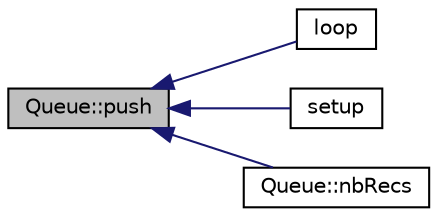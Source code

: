digraph "Queue::push"
{
  edge [fontname="Helvetica",fontsize="10",labelfontname="Helvetica",labelfontsize="10"];
  node [fontname="Helvetica",fontsize="10",shape=record];
  rankdir="LR";
  Node74 [label="Queue::push",height=0.2,width=0.4,color="black", fillcolor="grey75", style="filled", fontcolor="black"];
  Node74 -> Node75 [dir="back",color="midnightblue",fontsize="10",style="solid",fontname="Helvetica"];
  Node75 [label="loop",height=0.2,width=0.4,color="black", fillcolor="white", style="filled",URL="$_lib_tst_8ino.html#afe461d27b9c48d5921c00d521181f12f"];
  Node74 -> Node76 [dir="back",color="midnightblue",fontsize="10",style="solid",fontname="Helvetica"];
  Node76 [label="setup",height=0.2,width=0.4,color="black", fillcolor="white", style="filled",URL="$_rollover_test_8ino.html#a4fc01d736fe50cf5b977f755b675f11d"];
  Node74 -> Node77 [dir="back",color="midnightblue",fontsize="10",style="solid",fontname="Helvetica"];
  Node77 [label="Queue::nbRecs",height=0.2,width=0.4,color="black", fillcolor="white", style="filled",URL="$class_queue.html#a7cc49f7f967ebd27a4cab081943789d6",tooltip="get number of records in the queue (same as getCount) "];
}
